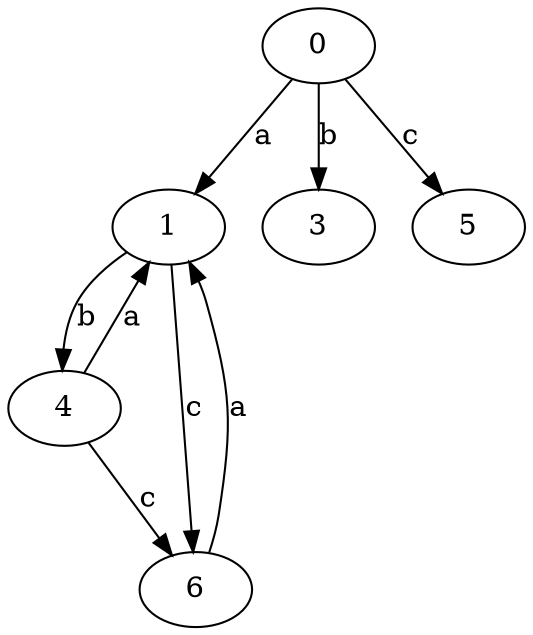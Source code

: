 strict digraph  {
0;
1;
3;
4;
5;
6;
0 -> 1  [label=a];
0 -> 3  [label=b];
0 -> 5  [label=c];
1 -> 4  [label=b];
1 -> 6  [label=c];
4 -> 1  [label=a];
4 -> 6  [label=c];
6 -> 1  [label=a];
}
